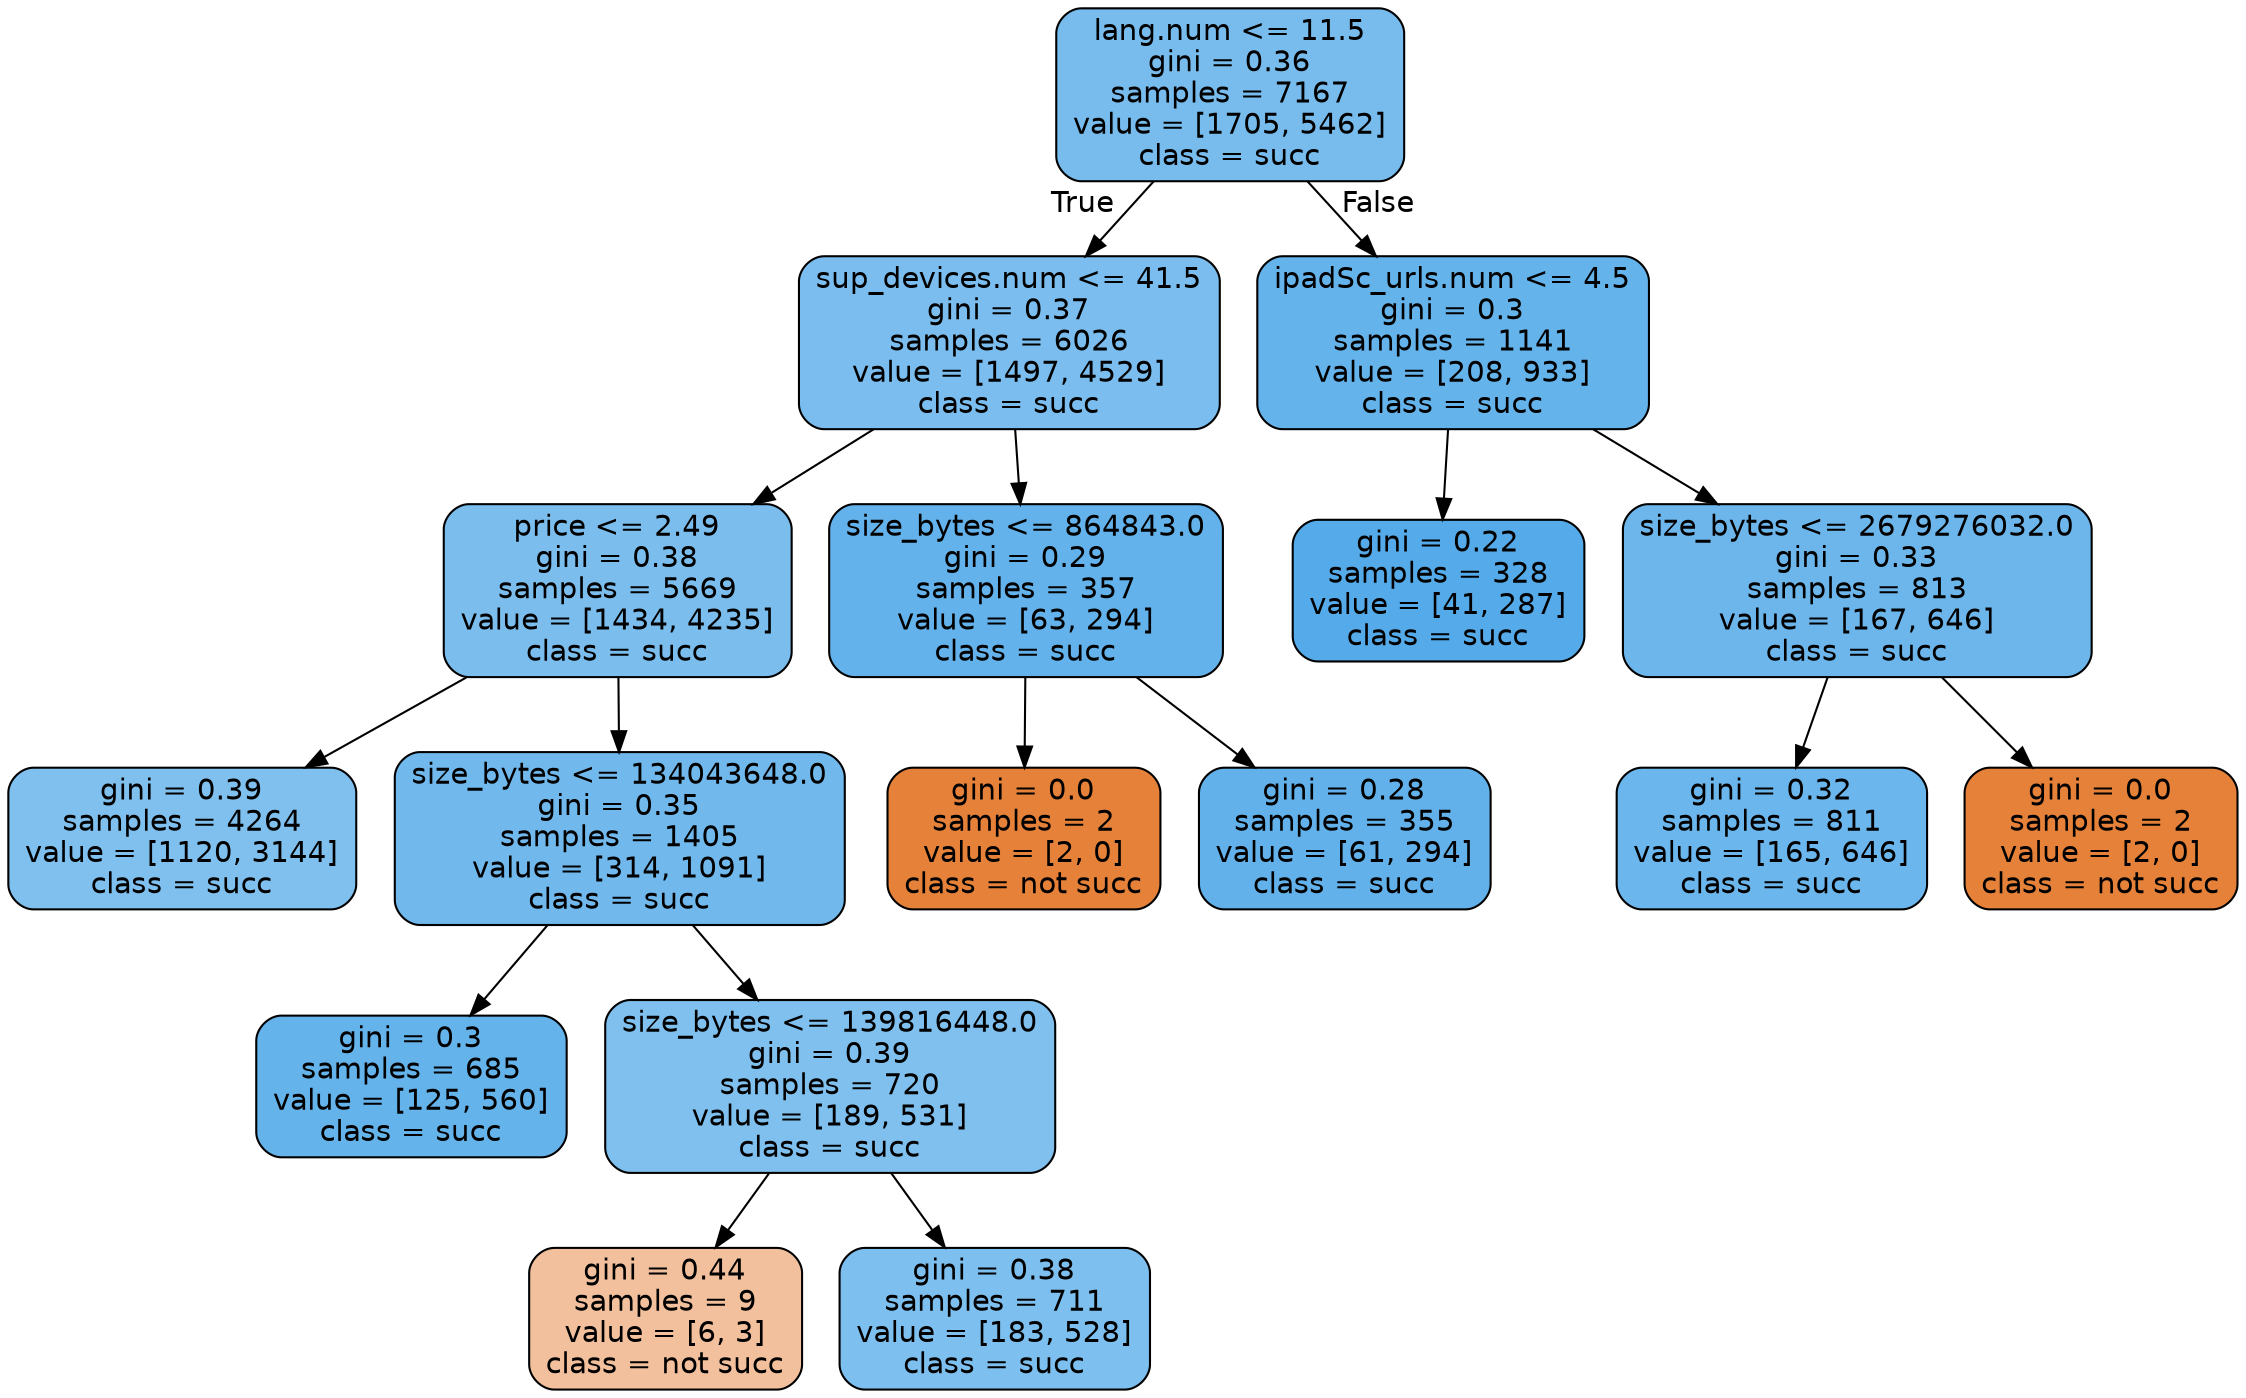 digraph Tree {
node [shape=box, style="filled, rounded", color="black", fontname=helvetica] ;
edge [fontname=helvetica] ;
0 [label="lang.num <= 11.5\ngini = 0.36\nsamples = 7167\nvalue = [1705, 5462]\nclass = succ", fillcolor="#399de5af"] ;
1 [label="sup_devices.num <= 41.5\ngini = 0.37\nsamples = 6026\nvalue = [1497, 4529]\nclass = succ", fillcolor="#399de5ab"] ;
0 -> 1 [labeldistance=2.5, labelangle=45, headlabel="True"] ;
3 [label="price <= 2.49\ngini = 0.38\nsamples = 5669\nvalue = [1434, 4235]\nclass = succ", fillcolor="#399de5a9"] ;
1 -> 3 ;
5 [label="gini = 0.39\nsamples = 4264\nvalue = [1120, 3144]\nclass = succ", fillcolor="#399de5a4"] ;
3 -> 5 ;
6 [label="size_bytes <= 134043648.0\ngini = 0.35\nsamples = 1405\nvalue = [314, 1091]\nclass = succ", fillcolor="#399de5b6"] ;
3 -> 6 ;
7 [label="gini = 0.3\nsamples = 685\nvalue = [125, 560]\nclass = succ", fillcolor="#399de5c6"] ;
6 -> 7 ;
8 [label="size_bytes <= 139816448.0\ngini = 0.39\nsamples = 720\nvalue = [189, 531]\nclass = succ", fillcolor="#399de5a4"] ;
6 -> 8 ;
11 [label="gini = 0.44\nsamples = 9\nvalue = [6, 3]\nclass = not succ", fillcolor="#e581397f"] ;
8 -> 11 ;
12 [label="gini = 0.38\nsamples = 711\nvalue = [183, 528]\nclass = succ", fillcolor="#399de5a7"] ;
8 -> 12 ;
4 [label="size_bytes <= 864843.0\ngini = 0.29\nsamples = 357\nvalue = [63, 294]\nclass = succ", fillcolor="#399de5c8"] ;
1 -> 4 ;
13 [label="gini = 0.0\nsamples = 2\nvalue = [2, 0]\nclass = not succ", fillcolor="#e58139ff"] ;
4 -> 13 ;
14 [label="gini = 0.28\nsamples = 355\nvalue = [61, 294]\nclass = succ", fillcolor="#399de5ca"] ;
4 -> 14 ;
2 [label="ipadSc_urls.num <= 4.5\ngini = 0.3\nsamples = 1141\nvalue = [208, 933]\nclass = succ", fillcolor="#399de5c6"] ;
0 -> 2 [labeldistance=2.5, labelangle=-45, headlabel="False"] ;
9 [label="gini = 0.22\nsamples = 328\nvalue = [41, 287]\nclass = succ", fillcolor="#399de5db"] ;
2 -> 9 ;
10 [label="size_bytes <= 2679276032.0\ngini = 0.33\nsamples = 813\nvalue = [167, 646]\nclass = succ", fillcolor="#399de5bd"] ;
2 -> 10 ;
15 [label="gini = 0.32\nsamples = 811\nvalue = [165, 646]\nclass = succ", fillcolor="#399de5be"] ;
10 -> 15 ;
16 [label="gini = 0.0\nsamples = 2\nvalue = [2, 0]\nclass = not succ", fillcolor="#e58139ff"] ;
10 -> 16 ;
}